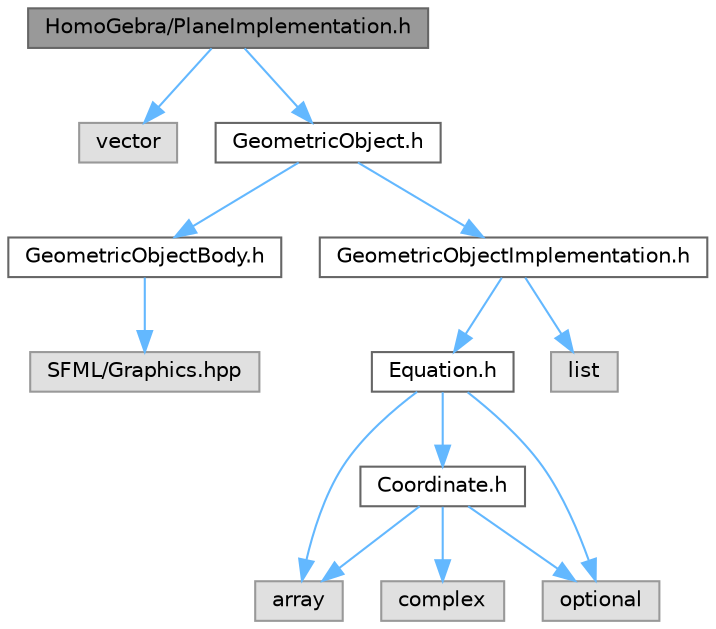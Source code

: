 digraph "HomoGebra/PlaneImplementation.h"
{
 // LATEX_PDF_SIZE
  bgcolor="transparent";
  edge [fontname=Helvetica,fontsize=10,labelfontname=Helvetica,labelfontsize=10];
  node [fontname=Helvetica,fontsize=10,shape=box,height=0.2,width=0.9];
  Node1 [label="HomoGebra/PlaneImplementation.h",height=0.2,width=0.4,color="gray40", fillcolor="grey60", style="filled", fontcolor="black",tooltip=" "];
  Node1 -> Node2 [color="steelblue1",style="solid"];
  Node2 [label="vector",height=0.2,width=0.4,color="grey60", fillcolor="#E0E0E0", style="filled",tooltip=" "];
  Node1 -> Node3 [color="steelblue1",style="solid"];
  Node3 [label="GeometricObject.h",height=0.2,width=0.4,color="grey40", fillcolor="white", style="filled",URL="$_geometric_object_8h.html",tooltip=" "];
  Node3 -> Node4 [color="steelblue1",style="solid"];
  Node4 [label="GeometricObjectBody.h",height=0.2,width=0.4,color="grey40", fillcolor="white", style="filled",URL="$_geometric_object_body_8h.html",tooltip=" "];
  Node4 -> Node5 [color="steelblue1",style="solid"];
  Node5 [label="SFML/Graphics.hpp",height=0.2,width=0.4,color="grey60", fillcolor="#E0E0E0", style="filled",tooltip=" "];
  Node3 -> Node6 [color="steelblue1",style="solid"];
  Node6 [label="GeometricObjectImplementation.h",height=0.2,width=0.4,color="grey40", fillcolor="white", style="filled",URL="$_geometric_object_implementation_8h.html",tooltip=" "];
  Node6 -> Node7 [color="steelblue1",style="solid"];
  Node7 [label="list",height=0.2,width=0.4,color="grey60", fillcolor="#E0E0E0", style="filled",tooltip=" "];
  Node6 -> Node8 [color="steelblue1",style="solid"];
  Node8 [label="Equation.h",height=0.2,width=0.4,color="grey40", fillcolor="white", style="filled",URL="$_equation_8h.html",tooltip=" "];
  Node8 -> Node9 [color="steelblue1",style="solid"];
  Node9 [label="array",height=0.2,width=0.4,color="grey60", fillcolor="#E0E0E0", style="filled",tooltip=" "];
  Node8 -> Node10 [color="steelblue1",style="solid"];
  Node10 [label="optional",height=0.2,width=0.4,color="grey60", fillcolor="#E0E0E0", style="filled",tooltip=" "];
  Node8 -> Node11 [color="steelblue1",style="solid"];
  Node11 [label="Coordinate.h",height=0.2,width=0.4,color="grey40", fillcolor="white", style="filled",URL="$_coordinate_8h.html",tooltip=" "];
  Node11 -> Node12 [color="steelblue1",style="solid"];
  Node12 [label="complex",height=0.2,width=0.4,color="grey60", fillcolor="#E0E0E0", style="filled",tooltip=" "];
  Node11 -> Node9 [color="steelblue1",style="solid"];
  Node11 -> Node10 [color="steelblue1",style="solid"];
}
